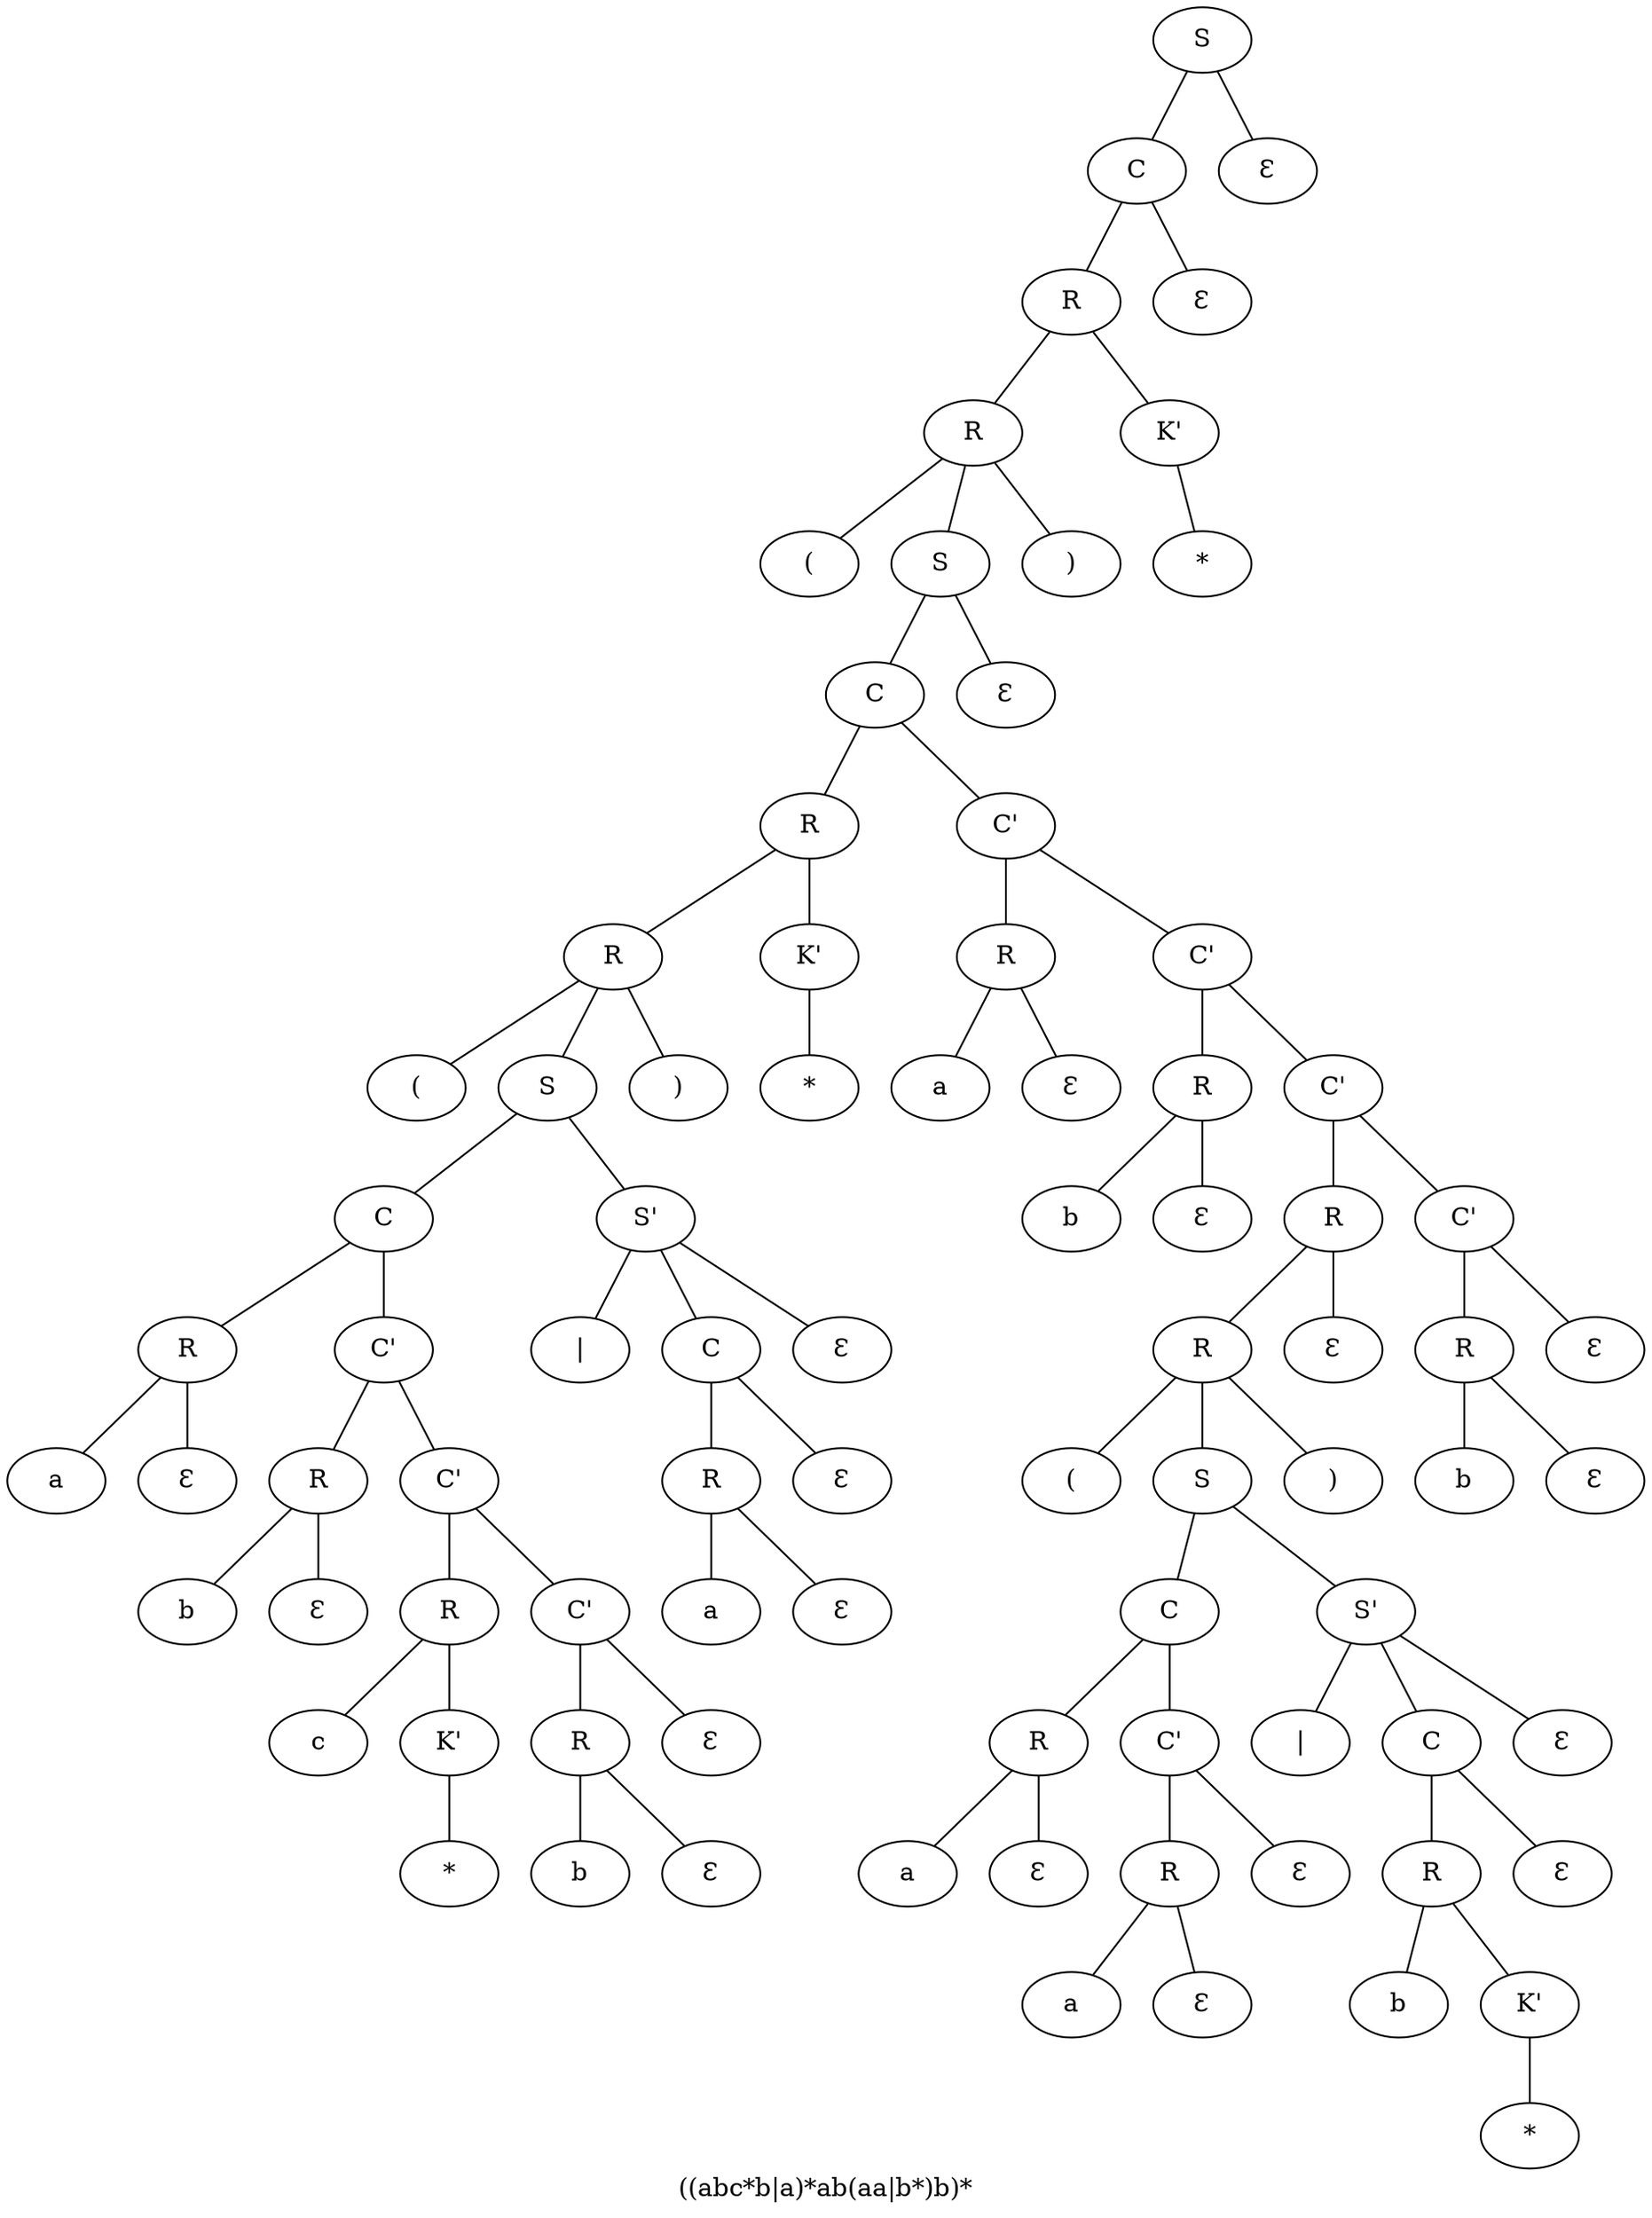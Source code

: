 graph {
label="((abc*b|a)*ab(aa|b*)b)*"
846492085
846492085 [label="S"]
846492085 -- 1096283470
1096283470 [label="C"]
1096283470 -- 152005629
152005629 [label="R"]
152005629 -- 75457651
75457651 [label="R"]
75457651 -- 362239120
362239120 [label="("]
75457651 [label="R"]
75457651 -- 1225373914
1225373914 [label="S"]
1225373914 -- 60830820
60830820 [label="C"]
60830820 -- 759156157
759156157 [label="R"]
759156157 -- 1635546341
1635546341 [label="R"]
1635546341 -- 1698156408
1698156408 [label="("]
1635546341 [label="R"]
1635546341 -- 1740035246
1740035246 [label="S"]
1740035246 -- 884457408
884457408 [label="C"]
884457408 -- 913190639
913190639 [label="R"]
913190639 -- 1845066581
1845066581 [label="a"]
913190639 [label="R"]
913190639 -- 1018937824
1018937824 [label="Ɛ"]
884457408 [label="C"]
884457408 -- 905654280
905654280 [label="C'"]
905654280 -- 1915058446
1915058446 [label="R"]
1915058446 -- 1419810764
1419810764 [label="b"]
1915058446 [label="R"]
1915058446 -- 922151033
922151033 [label="Ɛ"]
905654280 [label="C'"]
905654280 -- 1516369375
1516369375 [label="C'"]
1516369375 -- 55909012
55909012 [label="R"]
55909012 -- 1394336709
1394336709 [label="c"]
55909012 [label="R"]
55909012 -- 1387228415
1387228415 [label="K'"]
1387228415 -- 120960120
120960120 [label="*"]
1516369375 [label="C'"]
1516369375 -- 748658608
748658608 [label="C'"]
748658608 -- 546718765
546718765 [label="R"]
546718765 -- 167185492
167185492 [label="b"]
546718765 [label="R"]
546718765 -- 592179046
592179046 [label="Ɛ"]
748658608 [label="C'"]
748658608 -- 1937348256
1937348256 [label="Ɛ"]
1740035246 [label="S"]
1740035246 -- 1641808846
1641808846 [label="S'"]
1641808846 -- 1358444045
1358444045 [label="|"]
1641808846 [label="S'"]
1641808846 -- 750044075
750044075 [label="C"]
750044075 -- 331844619
331844619 [label="R"]
331844619 -- 310656974
310656974 [label="a"]
331844619 [label="R"]
331844619 -- 64830413
64830413 [label="Ɛ"]
750044075 [label="C"]
750044075 -- 159259014
159259014 [label="Ɛ"]
1641808846 [label="S'"]
1641808846 -- 653687670
653687670 [label="Ɛ"]
1635546341 [label="R"]
1635546341 -- 356473385
356473385 [label=")"]
759156157 [label="R"]
759156157 -- 2136344592
2136344592 [label="K'"]
2136344592 -- 110992469
110992469 [label="*"]
60830820 [label="C"]
60830820 -- 329611835
329611835 [label="C'"]
329611835 -- 2091156596
2091156596 [label="R"]
2091156596 -- 863831416
863831416 [label="a"]
2091156596 [label="R"]
2091156596 -- 1508395126
1508395126 [label="Ɛ"]
329611835 [label="C'"]
329611835 -- 1638172114
1638172114 [label="C'"]
1638172114 -- 972765878
972765878 [label="R"]
972765878 -- 1651945012
1651945012 [label="b"]
972765878 [label="R"]
972765878 -- 2034688500
2034688500 [label="Ɛ"]
1638172114 [label="C'"]
1638172114 -- 1007251739
1007251739 [label="C'"]
1007251739 -- 1556595366
1556595366 [label="R"]
1556595366 -- 194494468
194494468 [label="R"]
194494468 -- 1167116739
1167116739 [label="("]
194494468 [label="R"]
194494468 -- 853993923
853993923 [label="S"]
853993923 -- 1347870667
1347870667 [label="C"]
1347870667 -- 1702146597
1702146597 [label="R"]
1702146597 -- 644460953
644460953 [label="a"]
1702146597 [label="R"]
1702146597 -- 591723622
591723622 [label="Ɛ"]
1347870667 [label="C"]
1347870667 -- 1166726978
1166726978 [label="C'"]
1166726978 -- 95395916
95395916 [label="R"]
95395916 -- 1856056345
1856056345 [label="a"]
95395916 [label="R"]
95395916 -- 1778535015
1778535015 [label="Ɛ"]
1166726978 [label="C'"]
1166726978 -- 2032251042
2032251042 [label="Ɛ"]
853993923 [label="S"]
853993923 -- 24433162
24433162 [label="S'"]
24433162 -- 1725097945
1725097945 [label="|"]
24433162 [label="S'"]
24433162 -- 519821334
519821334 [label="C"]
519821334 -- 1781256139
1781256139 [label="R"]
1781256139 -- 1307096070
1307096070 [label="b"]
1781256139 [label="R"]
1781256139 -- 1014328909
1014328909 [label="K'"]
1014328909 -- 2081303229
2081303229 [label="*"]
519821334 [label="C"]
519821334 -- 1223685984
1223685984 [label="Ɛ"]
24433162 [label="S'"]
24433162 -- 1076835071
1076835071 [label="Ɛ"]
194494468 [label="R"]
194494468 -- 1463757745
1463757745 [label=")"]
1556595366 [label="R"]
1556595366 -- 1525262377
1525262377 [label="Ɛ"]
1007251739 [label="C'"]
1007251739 -- 1837760739
1837760739 [label="C'"]
1837760739 -- 1418428263
1418428263 [label="R"]
1418428263 -- 2059904228
2059904228 [label="b"]
1418428263 [label="R"]
1418428263 -- 1836643189
1836643189 [label="Ɛ"]
1837760739 [label="C'"]
1837760739 -- 1355316001
1355316001 [label="Ɛ"]
1225373914 [label="S"]
1225373914 -- 1597462040
1597462040 [label="Ɛ"]
75457651 [label="R"]
75457651 -- 403716510
403716510 [label=")"]
152005629 [label="R"]
152005629 -- 853119666
853119666 [label="K'"]
853119666 -- 559670971
559670971 [label="*"]
1096283470 [label="C"]
1096283470 -- 1144648478
1144648478 [label="Ɛ"]
846492085 [label="S"]
846492085 -- 1576861390
1576861390 [label="Ɛ"]
}
